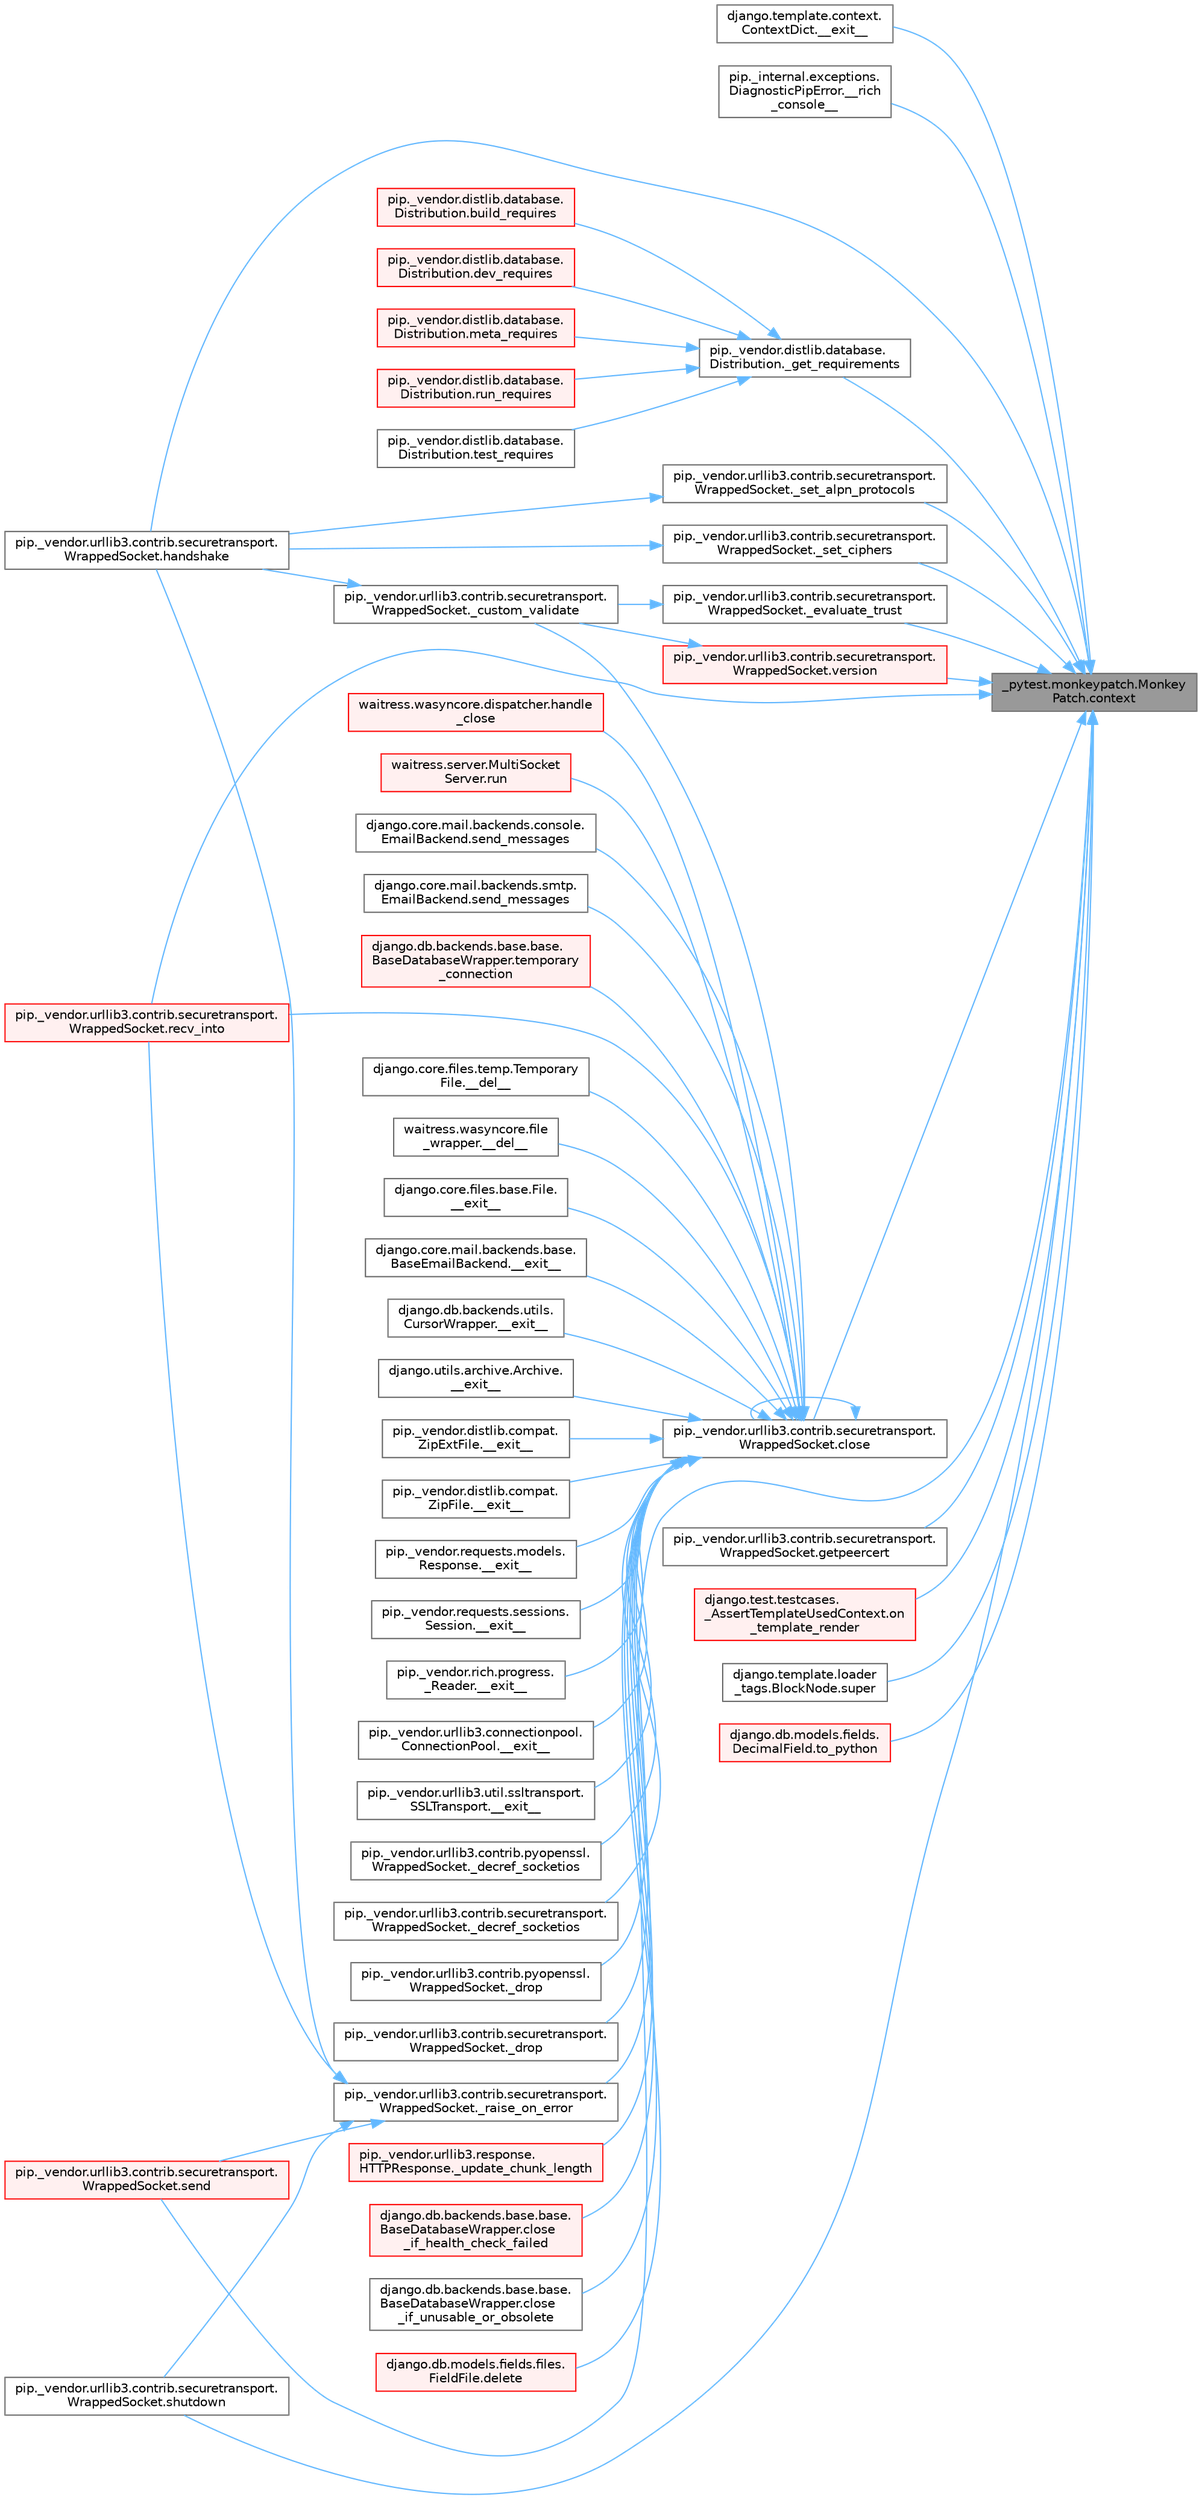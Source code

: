 digraph "_pytest.monkeypatch.MonkeyPatch.context"
{
 // LATEX_PDF_SIZE
  bgcolor="transparent";
  edge [fontname=Helvetica,fontsize=10,labelfontname=Helvetica,labelfontsize=10];
  node [fontname=Helvetica,fontsize=10,shape=box,height=0.2,width=0.4];
  rankdir="RL";
  Node1 [id="Node000001",label="_pytest.monkeypatch.Monkey\lPatch.context",height=0.2,width=0.4,color="gray40", fillcolor="grey60", style="filled", fontcolor="black",tooltip=" "];
  Node1 -> Node2 [id="edge1_Node000001_Node000002",dir="back",color="steelblue1",style="solid",tooltip=" "];
  Node2 [id="Node000002",label="django.template.context.\lContextDict.__exit__",height=0.2,width=0.4,color="grey40", fillcolor="white", style="filled",URL="$classdjango_1_1template_1_1context_1_1_context_dict.html#afe012c5633b67a198e63c22138e3a7cf",tooltip=" "];
  Node1 -> Node3 [id="edge2_Node000001_Node000003",dir="back",color="steelblue1",style="solid",tooltip=" "];
  Node3 [id="Node000003",label="pip._internal.exceptions.\lDiagnosticPipError.__rich\l_console__",height=0.2,width=0.4,color="grey40", fillcolor="white", style="filled",URL="$classpip_1_1__internal_1_1exceptions_1_1_diagnostic_pip_error.html#ae53a5c1fbcdadc8c58ac65565862d7a7",tooltip=" "];
  Node1 -> Node4 [id="edge3_Node000001_Node000004",dir="back",color="steelblue1",style="solid",tooltip=" "];
  Node4 [id="Node000004",label="pip._vendor.urllib3.contrib.securetransport.\lWrappedSocket._evaluate_trust",height=0.2,width=0.4,color="grey40", fillcolor="white", style="filled",URL="$classpip_1_1__vendor_1_1urllib3_1_1contrib_1_1securetransport_1_1_wrapped_socket.html#aa0f35c59bb7d5660d5b1e6665b489a38",tooltip=" "];
  Node4 -> Node5 [id="edge4_Node000004_Node000005",dir="back",color="steelblue1",style="solid",tooltip=" "];
  Node5 [id="Node000005",label="pip._vendor.urllib3.contrib.securetransport.\lWrappedSocket._custom_validate",height=0.2,width=0.4,color="grey40", fillcolor="white", style="filled",URL="$classpip_1_1__vendor_1_1urllib3_1_1contrib_1_1securetransport_1_1_wrapped_socket.html#a792d7036b5574cd74ffbf75a1d40e8ea",tooltip=" "];
  Node5 -> Node6 [id="edge5_Node000005_Node000006",dir="back",color="steelblue1",style="solid",tooltip=" "];
  Node6 [id="Node000006",label="pip._vendor.urllib3.contrib.securetransport.\lWrappedSocket.handshake",height=0.2,width=0.4,color="grey40", fillcolor="white", style="filled",URL="$classpip_1_1__vendor_1_1urllib3_1_1contrib_1_1securetransport_1_1_wrapped_socket.html#ac0de046ad30d232ba19920b348f1b1e3",tooltip=" "];
  Node1 -> Node7 [id="edge6_Node000001_Node000007",dir="back",color="steelblue1",style="solid",tooltip=" "];
  Node7 [id="Node000007",label="pip._vendor.distlib.database.\lDistribution._get_requirements",height=0.2,width=0.4,color="grey40", fillcolor="white", style="filled",URL="$classpip_1_1__vendor_1_1distlib_1_1database_1_1_distribution.html#a0366f5504f1b878068ba103c3f1e2bdf",tooltip=" "];
  Node7 -> Node8 [id="edge7_Node000007_Node000008",dir="back",color="steelblue1",style="solid",tooltip=" "];
  Node8 [id="Node000008",label="pip._vendor.distlib.database.\lDistribution.build_requires",height=0.2,width=0.4,color="red", fillcolor="#FFF0F0", style="filled",URL="$classpip_1_1__vendor_1_1distlib_1_1database_1_1_distribution.html#a0fa5b454aacdaabee7a3642b14c5db2f",tooltip=" "];
  Node7 -> Node3177 [id="edge8_Node000007_Node003177",dir="back",color="steelblue1",style="solid",tooltip=" "];
  Node3177 [id="Node003177",label="pip._vendor.distlib.database.\lDistribution.dev_requires",height=0.2,width=0.4,color="red", fillcolor="#FFF0F0", style="filled",URL="$classpip_1_1__vendor_1_1distlib_1_1database_1_1_distribution.html#a664b1bf3c3e4f7fb27a54ac8edcf7503",tooltip=" "];
  Node7 -> Node3178 [id="edge9_Node000007_Node003178",dir="back",color="steelblue1",style="solid",tooltip=" "];
  Node3178 [id="Node003178",label="pip._vendor.distlib.database.\lDistribution.meta_requires",height=0.2,width=0.4,color="red", fillcolor="#FFF0F0", style="filled",URL="$classpip_1_1__vendor_1_1distlib_1_1database_1_1_distribution.html#a297eba59c66b79fbe9a10ec8e00f9c5a",tooltip=" "];
  Node7 -> Node3179 [id="edge10_Node000007_Node003179",dir="back",color="steelblue1",style="solid",tooltip=" "];
  Node3179 [id="Node003179",label="pip._vendor.distlib.database.\lDistribution.run_requires",height=0.2,width=0.4,color="red", fillcolor="#FFF0F0", style="filled",URL="$classpip_1_1__vendor_1_1distlib_1_1database_1_1_distribution.html#a8f8b4db7d35cf89375d53ea0a95e0449",tooltip=" "];
  Node7 -> Node3180 [id="edge11_Node000007_Node003180",dir="back",color="steelblue1",style="solid",tooltip=" "];
  Node3180 [id="Node003180",label="pip._vendor.distlib.database.\lDistribution.test_requires",height=0.2,width=0.4,color="grey40", fillcolor="white", style="filled",URL="$classpip_1_1__vendor_1_1distlib_1_1database_1_1_distribution.html#a114803e370e5ac351b8e110ef7574a5b",tooltip=" "];
  Node1 -> Node3181 [id="edge12_Node000001_Node003181",dir="back",color="steelblue1",style="solid",tooltip=" "];
  Node3181 [id="Node003181",label="pip._vendor.urllib3.contrib.securetransport.\lWrappedSocket._set_alpn_protocols",height=0.2,width=0.4,color="grey40", fillcolor="white", style="filled",URL="$classpip_1_1__vendor_1_1urllib3_1_1contrib_1_1securetransport_1_1_wrapped_socket.html#a5f930642cf5b6f8c3b86d96fe7d036b6",tooltip=" "];
  Node3181 -> Node6 [id="edge13_Node003181_Node000006",dir="back",color="steelblue1",style="solid",tooltip=" "];
  Node1 -> Node3182 [id="edge14_Node000001_Node003182",dir="back",color="steelblue1",style="solid",tooltip=" "];
  Node3182 [id="Node003182",label="pip._vendor.urllib3.contrib.securetransport.\lWrappedSocket._set_ciphers",height=0.2,width=0.4,color="grey40", fillcolor="white", style="filled",URL="$classpip_1_1__vendor_1_1urllib3_1_1contrib_1_1securetransport_1_1_wrapped_socket.html#a756df2ca7529f606124392939a84bc60",tooltip=" "];
  Node3182 -> Node6 [id="edge15_Node003182_Node000006",dir="back",color="steelblue1",style="solid",tooltip=" "];
  Node1 -> Node3183 [id="edge16_Node000001_Node003183",dir="back",color="steelblue1",style="solid",tooltip=" "];
  Node3183 [id="Node003183",label="pip._vendor.urllib3.contrib.securetransport.\lWrappedSocket.close",height=0.2,width=0.4,color="grey40", fillcolor="white", style="filled",URL="$classpip_1_1__vendor_1_1urllib3_1_1contrib_1_1securetransport_1_1_wrapped_socket.html#af0f4930b6b559090af795e5165d1d92a",tooltip=" "];
  Node3183 -> Node152 [id="edge17_Node003183_Node000152",dir="back",color="steelblue1",style="solid",tooltip=" "];
  Node152 [id="Node000152",label="django.core.files.temp.Temporary\lFile.__del__",height=0.2,width=0.4,color="grey40", fillcolor="white", style="filled",URL="$classdjango_1_1core_1_1files_1_1temp_1_1_temporary_file.html#a95809e90e91ff4f43e62813734a1ff5f",tooltip=" "];
  Node3183 -> Node153 [id="edge18_Node003183_Node000153",dir="back",color="steelblue1",style="solid",tooltip=" "];
  Node153 [id="Node000153",label="waitress.wasyncore.file\l_wrapper.__del__",height=0.2,width=0.4,color="grey40", fillcolor="white", style="filled",URL="$classwaitress_1_1wasyncore_1_1file__wrapper.html#a4e25ecc24a6210bc5e295c433e632780",tooltip=" "];
  Node3183 -> Node154 [id="edge19_Node003183_Node000154",dir="back",color="steelblue1",style="solid",tooltip=" "];
  Node154 [id="Node000154",label="django.core.files.base.File.\l__exit__",height=0.2,width=0.4,color="grey40", fillcolor="white", style="filled",URL="$classdjango_1_1core_1_1files_1_1base_1_1_file.html#ae0b1191c5014d84fee107227495e239c",tooltip=" "];
  Node3183 -> Node155 [id="edge20_Node003183_Node000155",dir="back",color="steelblue1",style="solid",tooltip=" "];
  Node155 [id="Node000155",label="django.core.mail.backends.base.\lBaseEmailBackend.__exit__",height=0.2,width=0.4,color="grey40", fillcolor="white", style="filled",URL="$classdjango_1_1core_1_1mail_1_1backends_1_1base_1_1_base_email_backend.html#ab6610ac0ed4aba1a8172e85b59065503",tooltip=" "];
  Node3183 -> Node156 [id="edge21_Node003183_Node000156",dir="back",color="steelblue1",style="solid",tooltip=" "];
  Node156 [id="Node000156",label="django.db.backends.utils.\lCursorWrapper.__exit__",height=0.2,width=0.4,color="grey40", fillcolor="white", style="filled",URL="$classdjango_1_1db_1_1backends_1_1utils_1_1_cursor_wrapper.html#a02f5176bb3b2e598d12ac8fdf26f3496",tooltip=" "];
  Node3183 -> Node157 [id="edge22_Node003183_Node000157",dir="back",color="steelblue1",style="solid",tooltip=" "];
  Node157 [id="Node000157",label="django.utils.archive.Archive.\l__exit__",height=0.2,width=0.4,color="grey40", fillcolor="white", style="filled",URL="$classdjango_1_1utils_1_1archive_1_1_archive.html#a9a50df9316e6d45236868d7561a13d78",tooltip=" "];
  Node3183 -> Node158 [id="edge23_Node003183_Node000158",dir="back",color="steelblue1",style="solid",tooltip=" "];
  Node158 [id="Node000158",label="pip._vendor.distlib.compat.\lZipExtFile.__exit__",height=0.2,width=0.4,color="grey40", fillcolor="white", style="filled",URL="$classpip_1_1__vendor_1_1distlib_1_1compat_1_1_zip_ext_file.html#ad18398fe6a9f5109a3b0a62aa29d830c",tooltip=" "];
  Node3183 -> Node159 [id="edge24_Node003183_Node000159",dir="back",color="steelblue1",style="solid",tooltip=" "];
  Node159 [id="Node000159",label="pip._vendor.distlib.compat.\lZipFile.__exit__",height=0.2,width=0.4,color="grey40", fillcolor="white", style="filled",URL="$classpip_1_1__vendor_1_1distlib_1_1compat_1_1_zip_file.html#ae730617981b5947edb5f7838f1caabb4",tooltip=" "];
  Node3183 -> Node160 [id="edge25_Node003183_Node000160",dir="back",color="steelblue1",style="solid",tooltip=" "];
  Node160 [id="Node000160",label="pip._vendor.requests.models.\lResponse.__exit__",height=0.2,width=0.4,color="grey40", fillcolor="white", style="filled",URL="$classpip_1_1__vendor_1_1requests_1_1models_1_1_response.html#a1f5f32680ba6cd5002b2c19b7b8b0705",tooltip=" "];
  Node3183 -> Node161 [id="edge26_Node003183_Node000161",dir="back",color="steelblue1",style="solid",tooltip=" "];
  Node161 [id="Node000161",label="pip._vendor.requests.sessions.\lSession.__exit__",height=0.2,width=0.4,color="grey40", fillcolor="white", style="filled",URL="$classpip_1_1__vendor_1_1requests_1_1sessions_1_1_session.html#aa063240820ab2fc28ed471a014a47963",tooltip=" "];
  Node3183 -> Node162 [id="edge27_Node003183_Node000162",dir="back",color="steelblue1",style="solid",tooltip=" "];
  Node162 [id="Node000162",label="pip._vendor.rich.progress.\l_Reader.__exit__",height=0.2,width=0.4,color="grey40", fillcolor="white", style="filled",URL="$classpip_1_1__vendor_1_1rich_1_1progress_1_1___reader.html#a82781ca9c3ea0f5a0a3f9bd309e05b85",tooltip=" "];
  Node3183 -> Node163 [id="edge28_Node003183_Node000163",dir="back",color="steelblue1",style="solid",tooltip=" "];
  Node163 [id="Node000163",label="pip._vendor.urllib3.connectionpool.\lConnectionPool.__exit__",height=0.2,width=0.4,color="grey40", fillcolor="white", style="filled",URL="$classpip_1_1__vendor_1_1urllib3_1_1connectionpool_1_1_connection_pool.html#adfa39f03564a54c98c18206145aa9d0f",tooltip=" "];
  Node3183 -> Node164 [id="edge29_Node003183_Node000164",dir="back",color="steelblue1",style="solid",tooltip=" "];
  Node164 [id="Node000164",label="pip._vendor.urllib3.util.ssltransport.\lSSLTransport.__exit__",height=0.2,width=0.4,color="grey40", fillcolor="white", style="filled",URL="$classpip_1_1__vendor_1_1urllib3_1_1util_1_1ssltransport_1_1_s_s_l_transport.html#ae3f2aec625e9a75bbcd96b467cf3b7fd",tooltip=" "];
  Node3183 -> Node5 [id="edge30_Node003183_Node000005",dir="back",color="steelblue1",style="solid",tooltip=" "];
  Node3183 -> Node165 [id="edge31_Node003183_Node000165",dir="back",color="steelblue1",style="solid",tooltip=" "];
  Node165 [id="Node000165",label="pip._vendor.urllib3.contrib.pyopenssl.\lWrappedSocket._decref_socketios",height=0.2,width=0.4,color="grey40", fillcolor="white", style="filled",URL="$classpip_1_1__vendor_1_1urllib3_1_1contrib_1_1pyopenssl_1_1_wrapped_socket.html#a852978001c35f19a5668b6b635b4d466",tooltip=" "];
  Node3183 -> Node166 [id="edge32_Node003183_Node000166",dir="back",color="steelblue1",style="solid",tooltip=" "];
  Node166 [id="Node000166",label="pip._vendor.urllib3.contrib.securetransport.\lWrappedSocket._decref_socketios",height=0.2,width=0.4,color="grey40", fillcolor="white", style="filled",URL="$classpip_1_1__vendor_1_1urllib3_1_1contrib_1_1securetransport_1_1_wrapped_socket.html#aece833c51ea926f1a23410d725e8e0bc",tooltip=" "];
  Node3183 -> Node167 [id="edge33_Node003183_Node000167",dir="back",color="steelblue1",style="solid",tooltip=" "];
  Node167 [id="Node000167",label="pip._vendor.urllib3.contrib.pyopenssl.\lWrappedSocket._drop",height=0.2,width=0.4,color="grey40", fillcolor="white", style="filled",URL="$classpip_1_1__vendor_1_1urllib3_1_1contrib_1_1pyopenssl_1_1_wrapped_socket.html#a7d3e248bcf60a9d8606bbcde69f785f5",tooltip=" "];
  Node3183 -> Node168 [id="edge34_Node003183_Node000168",dir="back",color="steelblue1",style="solid",tooltip=" "];
  Node168 [id="Node000168",label="pip._vendor.urllib3.contrib.securetransport.\lWrappedSocket._drop",height=0.2,width=0.4,color="grey40", fillcolor="white", style="filled",URL="$classpip_1_1__vendor_1_1urllib3_1_1contrib_1_1securetransport_1_1_wrapped_socket.html#aa5120335fca67c7dd6cc4b1cf6d7e74f",tooltip=" "];
  Node3183 -> Node169 [id="edge35_Node003183_Node000169",dir="back",color="steelblue1",style="solid",tooltip=" "];
  Node169 [id="Node000169",label="pip._vendor.urllib3.contrib.securetransport.\lWrappedSocket._raise_on_error",height=0.2,width=0.4,color="grey40", fillcolor="white", style="filled",URL="$classpip_1_1__vendor_1_1urllib3_1_1contrib_1_1securetransport_1_1_wrapped_socket.html#ae89ceec48b026fbcf5e9888ee21e0c09",tooltip=" "];
  Node169 -> Node6 [id="edge36_Node000169_Node000006",dir="back",color="steelblue1",style="solid",tooltip=" "];
  Node169 -> Node170 [id="edge37_Node000169_Node000170",dir="back",color="steelblue1",style="solid",tooltip=" "];
  Node170 [id="Node000170",label="pip._vendor.urllib3.contrib.securetransport.\lWrappedSocket.recv_into",height=0.2,width=0.4,color="red", fillcolor="#FFF0F0", style="filled",URL="$classpip_1_1__vendor_1_1urllib3_1_1contrib_1_1securetransport_1_1_wrapped_socket.html#aedfc3cd814ef6075e6907e05860b45d6",tooltip=" "];
  Node169 -> Node177 [id="edge38_Node000169_Node000177",dir="back",color="steelblue1",style="solid",tooltip=" "];
  Node177 [id="Node000177",label="pip._vendor.urllib3.contrib.securetransport.\lWrappedSocket.send",height=0.2,width=0.4,color="red", fillcolor="#FFF0F0", style="filled",URL="$classpip_1_1__vendor_1_1urllib3_1_1contrib_1_1securetransport_1_1_wrapped_socket.html#afefa6637ff2836086372e94b4872b076",tooltip=" "];
  Node169 -> Node3117 [id="edge39_Node000169_Node003117",dir="back",color="steelblue1",style="solid",tooltip=" "];
  Node3117 [id="Node003117",label="pip._vendor.urllib3.contrib.securetransport.\lWrappedSocket.shutdown",height=0.2,width=0.4,color="grey40", fillcolor="white", style="filled",URL="$classpip_1_1__vendor_1_1urllib3_1_1contrib_1_1securetransport_1_1_wrapped_socket.html#a79f6f2e4ac70c666d900fead9d4d577d",tooltip=" "];
  Node3183 -> Node297 [id="edge40_Node003183_Node000297",dir="back",color="steelblue1",style="solid",tooltip=" "];
  Node297 [id="Node000297",label="pip._vendor.urllib3.response.\lHTTPResponse._update_chunk_length",height=0.2,width=0.4,color="red", fillcolor="#FFF0F0", style="filled",URL="$classpip_1_1__vendor_1_1urllib3_1_1response_1_1_h_t_t_p_response.html#adbdd73c32bc7b36f2120d5ab8189e8d8",tooltip=" "];
  Node3183 -> Node3183 [id="edge41_Node003183_Node003183",dir="back",color="steelblue1",style="solid",tooltip=" "];
  Node3183 -> Node318 [id="edge42_Node003183_Node000318",dir="back",color="steelblue1",style="solid",tooltip=" "];
  Node318 [id="Node000318",label="django.db.backends.base.base.\lBaseDatabaseWrapper.close\l_if_health_check_failed",height=0.2,width=0.4,color="red", fillcolor="#FFF0F0", style="filled",URL="$classdjango_1_1db_1_1backends_1_1base_1_1base_1_1_base_database_wrapper.html#a3f4d11734d2da94781f00468b6bd3981",tooltip=" "];
  Node3183 -> Node480 [id="edge43_Node003183_Node000480",dir="back",color="steelblue1",style="solid",tooltip=" "];
  Node480 [id="Node000480",label="django.db.backends.base.base.\lBaseDatabaseWrapper.close\l_if_unusable_or_obsolete",height=0.2,width=0.4,color="grey40", fillcolor="white", style="filled",URL="$classdjango_1_1db_1_1backends_1_1base_1_1base_1_1_base_database_wrapper.html#a599dfc5a8da20da69ffa5a94869dad01",tooltip=" "];
  Node3183 -> Node481 [id="edge44_Node003183_Node000481",dir="back",color="steelblue1",style="solid",tooltip=" "];
  Node481 [id="Node000481",label="django.db.models.fields.files.\lFieldFile.delete",height=0.2,width=0.4,color="red", fillcolor="#FFF0F0", style="filled",URL="$classdjango_1_1db_1_1models_1_1fields_1_1files_1_1_field_file.html#a9ceb820ca3d1263f793b61694dbc8214",tooltip=" "];
  Node3183 -> Node482 [id="edge45_Node003183_Node000482",dir="back",color="steelblue1",style="solid",tooltip=" "];
  Node482 [id="Node000482",label="waitress.wasyncore.dispatcher.handle\l_close",height=0.2,width=0.4,color="red", fillcolor="#FFF0F0", style="filled",URL="$classwaitress_1_1wasyncore_1_1dispatcher.html#a3aa67ce99ade5536c206ebc997189803",tooltip=" "];
  Node3183 -> Node170 [id="edge46_Node003183_Node000170",dir="back",color="steelblue1",style="solid",tooltip=" "];
  Node3183 -> Node1576 [id="edge47_Node003183_Node001576",dir="back",color="steelblue1",style="solid",tooltip=" "];
  Node1576 [id="Node001576",label="waitress.server.MultiSocket\lServer.run",height=0.2,width=0.4,color="red", fillcolor="#FFF0F0", style="filled",URL="$classwaitress_1_1server_1_1_multi_socket_server.html#ab67cbf2d39ebd4060101ae1cbb6bec51",tooltip=" "];
  Node3183 -> Node1342 [id="edge48_Node003183_Node001342",dir="back",color="steelblue1",style="solid",tooltip=" "];
  Node1342 [id="Node001342",label="django.core.mail.backends.console.\lEmailBackend.send_messages",height=0.2,width=0.4,color="grey40", fillcolor="white", style="filled",URL="$classdjango_1_1core_1_1mail_1_1backends_1_1console_1_1_email_backend.html#ae3c7f922df87a228638e98cbb97a3deb",tooltip=" "];
  Node3183 -> Node1343 [id="edge49_Node003183_Node001343",dir="back",color="steelblue1",style="solid",tooltip=" "];
  Node1343 [id="Node001343",label="django.core.mail.backends.smtp.\lEmailBackend.send_messages",height=0.2,width=0.4,color="grey40", fillcolor="white", style="filled",URL="$classdjango_1_1core_1_1mail_1_1backends_1_1smtp_1_1_email_backend.html#a0d829964e867581b24047266e5c3dca6",tooltip=" "];
  Node3183 -> Node1577 [id="edge50_Node003183_Node001577",dir="back",color="steelblue1",style="solid",tooltip=" "];
  Node1577 [id="Node001577",label="django.db.backends.base.base.\lBaseDatabaseWrapper.temporary\l_connection",height=0.2,width=0.4,color="red", fillcolor="#FFF0F0", style="filled",URL="$classdjango_1_1db_1_1backends_1_1base_1_1base_1_1_base_database_wrapper.html#a605fd92d7af39b1b987426a269121b0c",tooltip=" "];
  Node1 -> Node3184 [id="edge51_Node000001_Node003184",dir="back",color="steelblue1",style="solid",tooltip=" "];
  Node3184 [id="Node003184",label="pip._vendor.urllib3.contrib.securetransport.\lWrappedSocket.getpeercert",height=0.2,width=0.4,color="grey40", fillcolor="white", style="filled",URL="$classpip_1_1__vendor_1_1urllib3_1_1contrib_1_1securetransport_1_1_wrapped_socket.html#a2d14425a0d6158591a76dd87f6817db0",tooltip=" "];
  Node1 -> Node6 [id="edge52_Node000001_Node000006",dir="back",color="steelblue1",style="solid",tooltip=" "];
  Node1 -> Node3185 [id="edge53_Node000001_Node003185",dir="back",color="steelblue1",style="solid",tooltip=" "];
  Node3185 [id="Node003185",label="django.test.testcases.\l_AssertTemplateUsedContext.on\l_template_render",height=0.2,width=0.4,color="red", fillcolor="#FFF0F0", style="filled",URL="$classdjango_1_1test_1_1testcases_1_1___assert_template_used_context.html#af84eeb99998c4187315e096945e39718",tooltip=" "];
  Node1 -> Node170 [id="edge54_Node000001_Node000170",dir="back",color="steelblue1",style="solid",tooltip=" "];
  Node1 -> Node177 [id="edge55_Node000001_Node000177",dir="back",color="steelblue1",style="solid",tooltip=" "];
  Node1 -> Node3117 [id="edge56_Node000001_Node003117",dir="back",color="steelblue1",style="solid",tooltip=" "];
  Node1 -> Node2302 [id="edge57_Node000001_Node002302",dir="back",color="steelblue1",style="solid",tooltip=" "];
  Node2302 [id="Node002302",label="django.template.loader\l_tags.BlockNode.super",height=0.2,width=0.4,color="grey40", fillcolor="white", style="filled",URL="$classdjango_1_1template_1_1loader__tags_1_1_block_node.html#a4deae310eb1dd49991c087e60e51aab6",tooltip=" "];
  Node1 -> Node3186 [id="edge58_Node000001_Node003186",dir="back",color="steelblue1",style="solid",tooltip=" "];
  Node3186 [id="Node003186",label="django.db.models.fields.\lDecimalField.to_python",height=0.2,width=0.4,color="red", fillcolor="#FFF0F0", style="filled",URL="$classdjango_1_1db_1_1models_1_1fields_1_1_decimal_field.html#a4d232d5a2dc8d3be547604dad5cfd27f",tooltip=" "];
  Node1 -> Node3187 [id="edge59_Node000001_Node003187",dir="back",color="steelblue1",style="solid",tooltip=" "];
  Node3187 [id="Node003187",label="pip._vendor.urllib3.contrib.securetransport.\lWrappedSocket.version",height=0.2,width=0.4,color="red", fillcolor="#FFF0F0", style="filled",URL="$classpip_1_1__vendor_1_1urllib3_1_1contrib_1_1securetransport_1_1_wrapped_socket.html#accb4ff03401dc8f1355a29ed9da90101",tooltip=" "];
  Node3187 -> Node5 [id="edge60_Node003187_Node000005",dir="back",color="steelblue1",style="solid",tooltip=" "];
}
